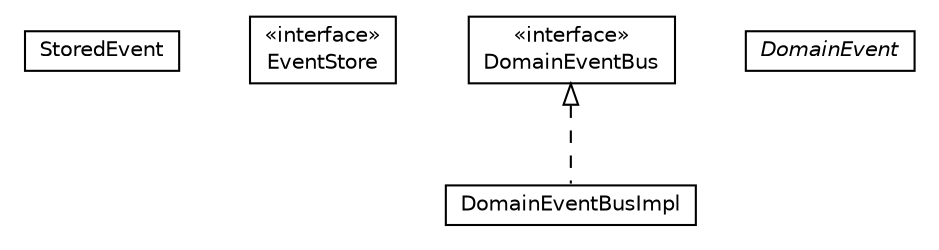 #!/usr/local/bin/dot
#
# Class diagram 
# Generated by UMLGraph version R5_6_6-8-g8d7759 (http://www.umlgraph.org/)
#

digraph G {
	edge [fontname="Helvetica",fontsize=10,labelfontname="Helvetica",labelfontsize=10];
	node [fontname="Helvetica",fontsize=10,shape=plaintext];
	nodesep=0.25;
	ranksep=0.5;
	// org.dayatang.domain.event.StoredEvent
	c1153 [label=<<table title="org.dayatang.domain.event.StoredEvent" border="0" cellborder="1" cellspacing="0" cellpadding="2" port="p" href="./StoredEvent.html">
		<tr><td><table border="0" cellspacing="0" cellpadding="1">
<tr><td align="center" balign="center"> StoredEvent </td></tr>
		</table></td></tr>
		</table>>, URL="./StoredEvent.html", fontname="Helvetica", fontcolor="black", fontsize=10.0];
	// org.dayatang.domain.event.EventStore
	c1154 [label=<<table title="org.dayatang.domain.event.EventStore" border="0" cellborder="1" cellspacing="0" cellpadding="2" port="p" href="./EventStore.html">
		<tr><td><table border="0" cellspacing="0" cellpadding="1">
<tr><td align="center" balign="center"> &#171;interface&#187; </td></tr>
<tr><td align="center" balign="center"> EventStore </td></tr>
		</table></td></tr>
		</table>>, URL="./EventStore.html", fontname="Helvetica", fontcolor="black", fontsize=10.0];
	// org.dayatang.domain.event.DomainEventBusImpl
	c1155 [label=<<table title="org.dayatang.domain.event.DomainEventBusImpl" border="0" cellborder="1" cellspacing="0" cellpadding="2" port="p" href="./DomainEventBusImpl.html">
		<tr><td><table border="0" cellspacing="0" cellpadding="1">
<tr><td align="center" balign="center"> DomainEventBusImpl </td></tr>
		</table></td></tr>
		</table>>, URL="./DomainEventBusImpl.html", fontname="Helvetica", fontcolor="black", fontsize=10.0];
	// org.dayatang.domain.event.DomainEventBus
	c1156 [label=<<table title="org.dayatang.domain.event.DomainEventBus" border="0" cellborder="1" cellspacing="0" cellpadding="2" port="p" href="./DomainEventBus.html">
		<tr><td><table border="0" cellspacing="0" cellpadding="1">
<tr><td align="center" balign="center"> &#171;interface&#187; </td></tr>
<tr><td align="center" balign="center"> DomainEventBus </td></tr>
		</table></td></tr>
		</table>>, URL="./DomainEventBus.html", fontname="Helvetica", fontcolor="black", fontsize=10.0];
	// org.dayatang.domain.event.DomainEvent
	c1157 [label=<<table title="org.dayatang.domain.event.DomainEvent" border="0" cellborder="1" cellspacing="0" cellpadding="2" port="p" href="./DomainEvent.html">
		<tr><td><table border="0" cellspacing="0" cellpadding="1">
<tr><td align="center" balign="center"><font face="Helvetica-Oblique"> DomainEvent </font></td></tr>
		</table></td></tr>
		</table>>, URL="./DomainEvent.html", fontname="Helvetica", fontcolor="black", fontsize=10.0];
	//org.dayatang.domain.event.DomainEventBusImpl implements org.dayatang.domain.event.DomainEventBus
	c1156:p -> c1155:p [dir=back,arrowtail=empty,style=dashed];
}

